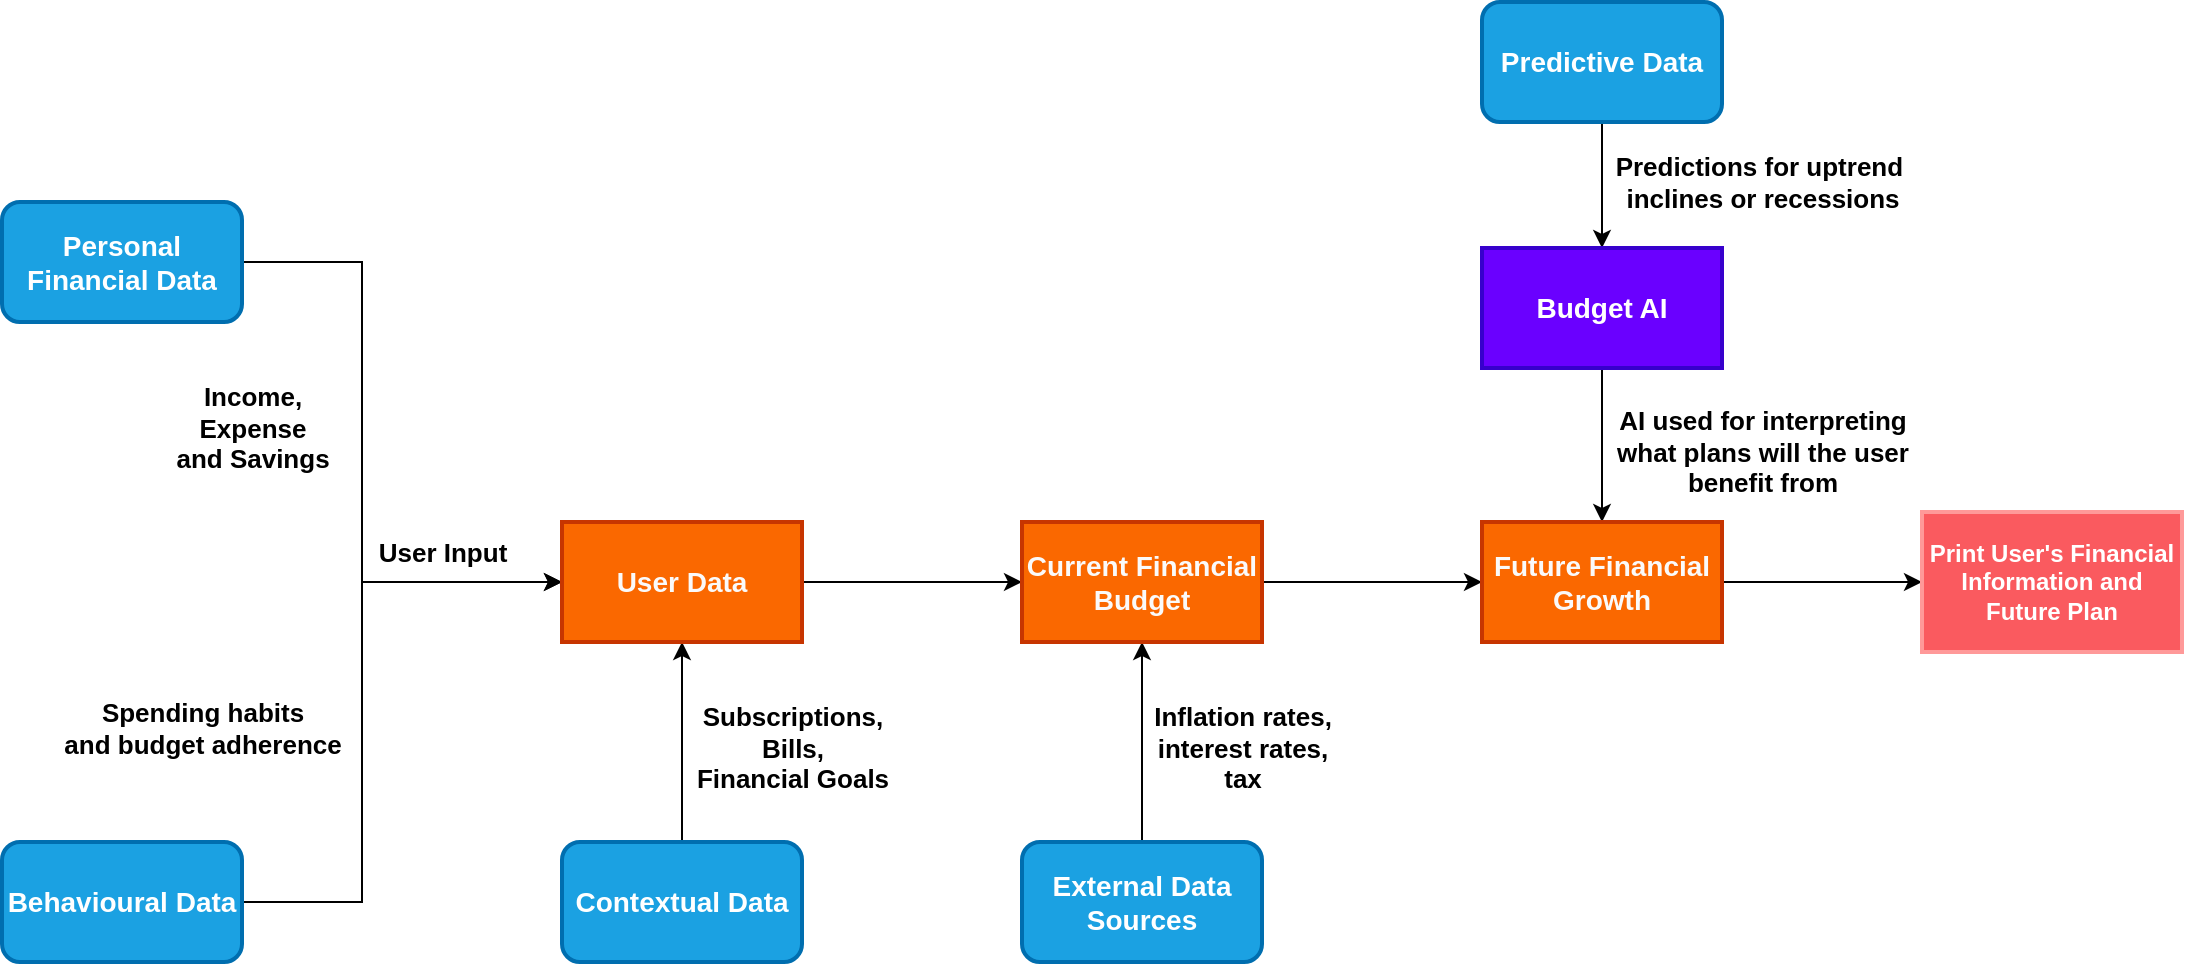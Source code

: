 <mxfile version="24.9.1">
  <diagram name="Page-1" id="JO2g9kV5O2czI3ieAFtl">
    <mxGraphModel dx="2250" dy="1915" grid="1" gridSize="10" guides="1" tooltips="1" connect="1" arrows="1" fold="1" page="1" pageScale="1" pageWidth="827" pageHeight="1169" math="0" shadow="0">
      <root>
        <mxCell id="0" />
        <mxCell id="1" parent="0" />
        <mxCell id="rrhw7ANg_RHcBV60m503-11" style="edgeStyle=orthogonalEdgeStyle;rounded=0;orthogonalLoop=1;jettySize=auto;html=1;" edge="1" parent="1" source="rrhw7ANg_RHcBV60m503-1" target="rrhw7ANg_RHcBV60m503-9">
          <mxGeometry relative="1" as="geometry">
            <Array as="points">
              <mxPoint x="140" y="30" />
              <mxPoint x="140" y="190" />
            </Array>
          </mxGeometry>
        </mxCell>
        <mxCell id="rrhw7ANg_RHcBV60m503-1" value="Personal Financial Data" style="rounded=1;whiteSpace=wrap;html=1;fillColor=#1ba1e2;strokeColor=#006EAF;fontColor=#ffffff;strokeWidth=2;fontStyle=1;fontSize=14;" vertex="1" parent="1">
          <mxGeometry x="-40" width="120" height="60" as="geometry" />
        </mxCell>
        <mxCell id="rrhw7ANg_RHcBV60m503-12" style="edgeStyle=orthogonalEdgeStyle;rounded=0;orthogonalLoop=1;jettySize=auto;html=1;" edge="1" parent="1" source="rrhw7ANg_RHcBV60m503-4" target="rrhw7ANg_RHcBV60m503-9">
          <mxGeometry relative="1" as="geometry">
            <Array as="points">
              <mxPoint x="140" y="350" />
              <mxPoint x="140" y="190" />
            </Array>
          </mxGeometry>
        </mxCell>
        <mxCell id="rrhw7ANg_RHcBV60m503-4" value="Behavioural Data" style="rounded=1;whiteSpace=wrap;html=1;fillColor=#1ba1e2;strokeColor=#006EAF;fontColor=#ffffff;strokeWidth=2;fontStyle=1;fontSize=14;" vertex="1" parent="1">
          <mxGeometry x="-40" y="320" width="120" height="60" as="geometry" />
        </mxCell>
        <mxCell id="rrhw7ANg_RHcBV60m503-17" style="edgeStyle=orthogonalEdgeStyle;rounded=0;orthogonalLoop=1;jettySize=auto;html=1;" edge="1" parent="1" source="rrhw7ANg_RHcBV60m503-5" target="rrhw7ANg_RHcBV60m503-9">
          <mxGeometry relative="1" as="geometry" />
        </mxCell>
        <mxCell id="rrhw7ANg_RHcBV60m503-5" value="Contextual Data" style="rounded=1;whiteSpace=wrap;html=1;fillColor=#1ba1e2;strokeColor=#006EAF;fontColor=#ffffff;strokeWidth=2;fontStyle=1;fontSize=14;" vertex="1" parent="1">
          <mxGeometry x="240" y="320" width="120" height="60" as="geometry" />
        </mxCell>
        <mxCell id="rrhw7ANg_RHcBV60m503-14" style="edgeStyle=orthogonalEdgeStyle;rounded=0;orthogonalLoop=1;jettySize=auto;html=1;" edge="1" parent="1" source="rrhw7ANg_RHcBV60m503-6" target="rrhw7ANg_RHcBV60m503-16">
          <mxGeometry relative="1" as="geometry" />
        </mxCell>
        <mxCell id="rrhw7ANg_RHcBV60m503-6" value="External Data Sources" style="rounded=1;whiteSpace=wrap;html=1;fillColor=#1ba1e2;strokeColor=#006EAF;fontColor=#ffffff;strokeWidth=2;fontStyle=1;fontSize=14;" vertex="1" parent="1">
          <mxGeometry x="470" y="320" width="120" height="60" as="geometry" />
        </mxCell>
        <mxCell id="rrhw7ANg_RHcBV60m503-18" style="edgeStyle=orthogonalEdgeStyle;rounded=0;orthogonalLoop=1;jettySize=auto;html=1;" edge="1" parent="1" source="rrhw7ANg_RHcBV60m503-8" target="rrhw7ANg_RHcBV60m503-10">
          <mxGeometry relative="1" as="geometry" />
        </mxCell>
        <mxCell id="rrhw7ANg_RHcBV60m503-8" value="Predictive Data" style="rounded=1;whiteSpace=wrap;html=1;fillColor=#1ba1e2;strokeColor=#006EAF;fontColor=#ffffff;strokeWidth=2;fontStyle=1;fontSize=14;" vertex="1" parent="1">
          <mxGeometry x="700" y="-100" width="120" height="60" as="geometry" />
        </mxCell>
        <mxCell id="rrhw7ANg_RHcBV60m503-19" style="edgeStyle=orthogonalEdgeStyle;rounded=0;orthogonalLoop=1;jettySize=auto;html=1;" edge="1" parent="1" source="rrhw7ANg_RHcBV60m503-9" target="rrhw7ANg_RHcBV60m503-16">
          <mxGeometry relative="1" as="geometry" />
        </mxCell>
        <mxCell id="rrhw7ANg_RHcBV60m503-9" value="&lt;b&gt;User Data&lt;/b&gt;" style="rounded=0;whiteSpace=wrap;html=1;strokeWidth=2;fillColor=#fa6800;fontColor=#FAFAFA;strokeColor=#C73500;fontSize=14;" vertex="1" parent="1">
          <mxGeometry x="240" y="160" width="120" height="60" as="geometry" />
        </mxCell>
        <mxCell id="rrhw7ANg_RHcBV60m503-28" style="edgeStyle=orthogonalEdgeStyle;rounded=0;orthogonalLoop=1;jettySize=auto;html=1;" edge="1" parent="1" source="rrhw7ANg_RHcBV60m503-10" target="rrhw7ANg_RHcBV60m503-24">
          <mxGeometry relative="1" as="geometry" />
        </mxCell>
        <mxCell id="rrhw7ANg_RHcBV60m503-10" value="Budget AI" style="rounded=0;whiteSpace=wrap;html=1;strokeWidth=2;fillColor=#6a00ff;fontColor=#ffffff;strokeColor=#3700CC;fontStyle=1;fontSize=14;" vertex="1" parent="1">
          <mxGeometry x="700" y="23" width="120" height="60" as="geometry" />
        </mxCell>
        <mxCell id="rrhw7ANg_RHcBV60m503-13" value="User Input" style="text;html=1;align=center;verticalAlign=middle;resizable=0;points=[];autosize=1;strokeColor=none;fillColor=none;fontStyle=1;fontSize=13;" vertex="1" parent="1">
          <mxGeometry x="140" y="160" width="80" height="30" as="geometry" />
        </mxCell>
        <mxCell id="rrhw7ANg_RHcBV60m503-26" style="edgeStyle=orthogonalEdgeStyle;rounded=0;orthogonalLoop=1;jettySize=auto;html=1;" edge="1" parent="1" source="rrhw7ANg_RHcBV60m503-16" target="rrhw7ANg_RHcBV60m503-24">
          <mxGeometry relative="1" as="geometry" />
        </mxCell>
        <mxCell id="rrhw7ANg_RHcBV60m503-16" value="&lt;b&gt;Current Financial Budget&lt;/b&gt;" style="rounded=0;whiteSpace=wrap;html=1;strokeWidth=2;fillColor=#fa6800;fontColor=#FAFAFA;strokeColor=#C73500;fontSize=14;" vertex="1" parent="1">
          <mxGeometry x="470" y="160" width="120" height="60" as="geometry" />
        </mxCell>
        <mxCell id="rrhw7ANg_RHcBV60m503-20" value="Income,&lt;div&gt;Expense&lt;/div&gt;&lt;div&gt;and Savings&lt;/div&gt;" style="text;html=1;align=center;verticalAlign=middle;resizable=0;points=[];autosize=1;strokeColor=none;fillColor=none;fontStyle=1;fontSize=13;" vertex="1" parent="1">
          <mxGeometry x="35" y="83" width="100" height="60" as="geometry" />
        </mxCell>
        <mxCell id="rrhw7ANg_RHcBV60m503-21" value="Spending habits&lt;div&gt;and budget adherence&lt;/div&gt;" style="text;html=1;align=center;verticalAlign=middle;resizable=0;points=[];autosize=1;strokeColor=none;fillColor=none;fontStyle=1;fontSize=13;" vertex="1" parent="1">
          <mxGeometry x="-15" y="243" width="150" height="40" as="geometry" />
        </mxCell>
        <mxCell id="rrhw7ANg_RHcBV60m503-22" value="Subscriptions,&lt;div&gt;Bills,&lt;/div&gt;&lt;div&gt;Financial Goals&lt;/div&gt;" style="text;html=1;align=center;verticalAlign=middle;resizable=0;points=[];autosize=1;strokeColor=none;fillColor=none;fontStyle=1;fontSize=13;" vertex="1" parent="1">
          <mxGeometry x="300" y="243" width="110" height="60" as="geometry" />
        </mxCell>
        <mxCell id="rrhw7ANg_RHcBV60m503-23" value="Inflation rates,&lt;div&gt;interest rates,&lt;/div&gt;&lt;div&gt;tax&lt;/div&gt;" style="text;html=1;align=center;verticalAlign=middle;resizable=0;points=[];autosize=1;strokeColor=none;fillColor=none;fontStyle=1;fontSize=13;" vertex="1" parent="1">
          <mxGeometry x="525" y="243" width="110" height="60" as="geometry" />
        </mxCell>
        <mxCell id="rrhw7ANg_RHcBV60m503-27" style="edgeStyle=orthogonalEdgeStyle;rounded=0;orthogonalLoop=1;jettySize=auto;html=1;" edge="1" parent="1" source="rrhw7ANg_RHcBV60m503-24" target="rrhw7ANg_RHcBV60m503-25">
          <mxGeometry relative="1" as="geometry" />
        </mxCell>
        <mxCell id="rrhw7ANg_RHcBV60m503-24" value="&lt;b&gt;Future Financial Growth&lt;/b&gt;" style="rounded=0;whiteSpace=wrap;html=1;strokeWidth=2;fillColor=#fa6800;fontColor=#FAFAFA;strokeColor=#C73500;fontSize=14;" vertex="1" parent="1">
          <mxGeometry x="700" y="160" width="120" height="60" as="geometry" />
        </mxCell>
        <mxCell id="rrhw7ANg_RHcBV60m503-25" value="&lt;b&gt;Print User&#39;s Financial Information and Future Plan&lt;/b&gt;" style="rounded=0;whiteSpace=wrap;html=1;strokeWidth=2;fillColor=#FA5A5F;strokeColor=#FF9999;fontColor=#FFFFFF;" vertex="1" parent="1">
          <mxGeometry x="920" y="155" width="130" height="70" as="geometry" />
        </mxCell>
        <mxCell id="rrhw7ANg_RHcBV60m503-29" value="Predictions for uptrend&amp;nbsp;&lt;div&gt;inclines or recessions&lt;/div&gt;" style="text;html=1;align=center;verticalAlign=middle;resizable=0;points=[];autosize=1;strokeColor=none;fillColor=none;fontStyle=1;fontSize=13;" vertex="1" parent="1">
          <mxGeometry x="760" y="-30" width="160" height="40" as="geometry" />
        </mxCell>
        <mxCell id="rrhw7ANg_RHcBV60m503-30" value="AI used for interpreting&lt;div&gt;what plans will the user&lt;/div&gt;&lt;div&gt;benefit from&lt;/div&gt;" style="text;html=1;align=center;verticalAlign=middle;resizable=0;points=[];autosize=1;strokeColor=none;fillColor=none;fontStyle=1;fontSize=13;" vertex="1" parent="1">
          <mxGeometry x="760" y="95" width="160" height="60" as="geometry" />
        </mxCell>
      </root>
    </mxGraphModel>
  </diagram>
</mxfile>
